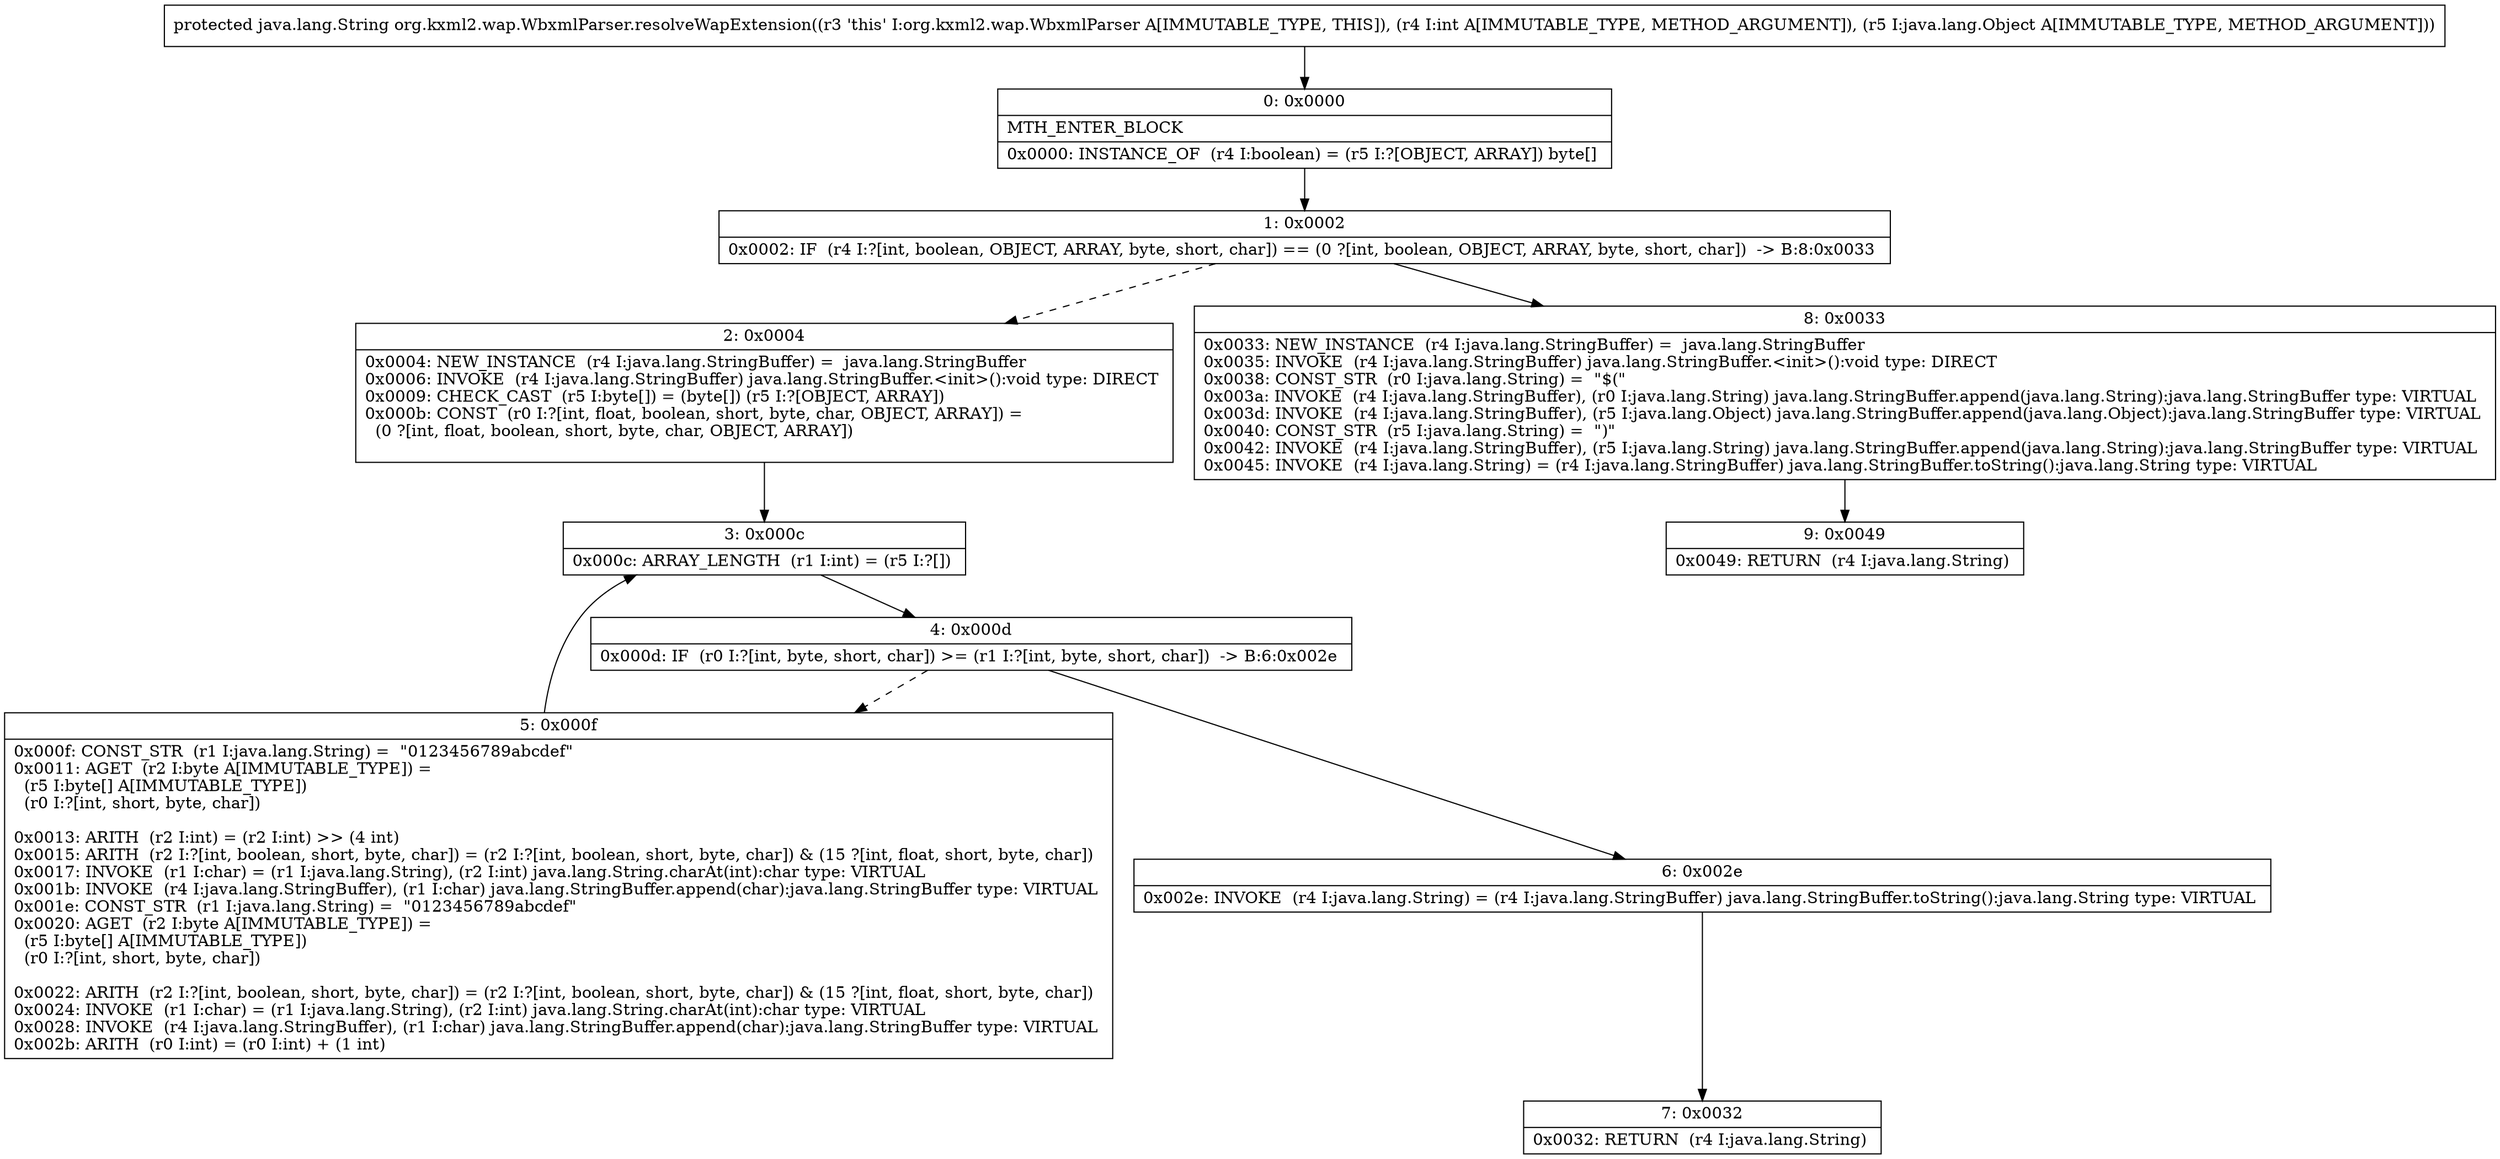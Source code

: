 digraph "CFG fororg.kxml2.wap.WbxmlParser.resolveWapExtension(ILjava\/lang\/Object;)Ljava\/lang\/String;" {
Node_0 [shape=record,label="{0\:\ 0x0000|MTH_ENTER_BLOCK\l|0x0000: INSTANCE_OF  (r4 I:boolean) = (r5 I:?[OBJECT, ARRAY]) byte[] \l}"];
Node_1 [shape=record,label="{1\:\ 0x0002|0x0002: IF  (r4 I:?[int, boolean, OBJECT, ARRAY, byte, short, char]) == (0 ?[int, boolean, OBJECT, ARRAY, byte, short, char])  \-\> B:8:0x0033 \l}"];
Node_2 [shape=record,label="{2\:\ 0x0004|0x0004: NEW_INSTANCE  (r4 I:java.lang.StringBuffer) =  java.lang.StringBuffer \l0x0006: INVOKE  (r4 I:java.lang.StringBuffer) java.lang.StringBuffer.\<init\>():void type: DIRECT \l0x0009: CHECK_CAST  (r5 I:byte[]) = (byte[]) (r5 I:?[OBJECT, ARRAY]) \l0x000b: CONST  (r0 I:?[int, float, boolean, short, byte, char, OBJECT, ARRAY]) = \l  (0 ?[int, float, boolean, short, byte, char, OBJECT, ARRAY])\l \l}"];
Node_3 [shape=record,label="{3\:\ 0x000c|0x000c: ARRAY_LENGTH  (r1 I:int) = (r5 I:?[]) \l}"];
Node_4 [shape=record,label="{4\:\ 0x000d|0x000d: IF  (r0 I:?[int, byte, short, char]) \>= (r1 I:?[int, byte, short, char])  \-\> B:6:0x002e \l}"];
Node_5 [shape=record,label="{5\:\ 0x000f|0x000f: CONST_STR  (r1 I:java.lang.String) =  \"0123456789abcdef\" \l0x0011: AGET  (r2 I:byte A[IMMUTABLE_TYPE]) = \l  (r5 I:byte[] A[IMMUTABLE_TYPE])\l  (r0 I:?[int, short, byte, char])\l \l0x0013: ARITH  (r2 I:int) = (r2 I:int) \>\> (4 int) \l0x0015: ARITH  (r2 I:?[int, boolean, short, byte, char]) = (r2 I:?[int, boolean, short, byte, char]) & (15 ?[int, float, short, byte, char]) \l0x0017: INVOKE  (r1 I:char) = (r1 I:java.lang.String), (r2 I:int) java.lang.String.charAt(int):char type: VIRTUAL \l0x001b: INVOKE  (r4 I:java.lang.StringBuffer), (r1 I:char) java.lang.StringBuffer.append(char):java.lang.StringBuffer type: VIRTUAL \l0x001e: CONST_STR  (r1 I:java.lang.String) =  \"0123456789abcdef\" \l0x0020: AGET  (r2 I:byte A[IMMUTABLE_TYPE]) = \l  (r5 I:byte[] A[IMMUTABLE_TYPE])\l  (r0 I:?[int, short, byte, char])\l \l0x0022: ARITH  (r2 I:?[int, boolean, short, byte, char]) = (r2 I:?[int, boolean, short, byte, char]) & (15 ?[int, float, short, byte, char]) \l0x0024: INVOKE  (r1 I:char) = (r1 I:java.lang.String), (r2 I:int) java.lang.String.charAt(int):char type: VIRTUAL \l0x0028: INVOKE  (r4 I:java.lang.StringBuffer), (r1 I:char) java.lang.StringBuffer.append(char):java.lang.StringBuffer type: VIRTUAL \l0x002b: ARITH  (r0 I:int) = (r0 I:int) + (1 int) \l}"];
Node_6 [shape=record,label="{6\:\ 0x002e|0x002e: INVOKE  (r4 I:java.lang.String) = (r4 I:java.lang.StringBuffer) java.lang.StringBuffer.toString():java.lang.String type: VIRTUAL \l}"];
Node_7 [shape=record,label="{7\:\ 0x0032|0x0032: RETURN  (r4 I:java.lang.String) \l}"];
Node_8 [shape=record,label="{8\:\ 0x0033|0x0033: NEW_INSTANCE  (r4 I:java.lang.StringBuffer) =  java.lang.StringBuffer \l0x0035: INVOKE  (r4 I:java.lang.StringBuffer) java.lang.StringBuffer.\<init\>():void type: DIRECT \l0x0038: CONST_STR  (r0 I:java.lang.String) =  \"$(\" \l0x003a: INVOKE  (r4 I:java.lang.StringBuffer), (r0 I:java.lang.String) java.lang.StringBuffer.append(java.lang.String):java.lang.StringBuffer type: VIRTUAL \l0x003d: INVOKE  (r4 I:java.lang.StringBuffer), (r5 I:java.lang.Object) java.lang.StringBuffer.append(java.lang.Object):java.lang.StringBuffer type: VIRTUAL \l0x0040: CONST_STR  (r5 I:java.lang.String) =  \")\" \l0x0042: INVOKE  (r4 I:java.lang.StringBuffer), (r5 I:java.lang.String) java.lang.StringBuffer.append(java.lang.String):java.lang.StringBuffer type: VIRTUAL \l0x0045: INVOKE  (r4 I:java.lang.String) = (r4 I:java.lang.StringBuffer) java.lang.StringBuffer.toString():java.lang.String type: VIRTUAL \l}"];
Node_9 [shape=record,label="{9\:\ 0x0049|0x0049: RETURN  (r4 I:java.lang.String) \l}"];
MethodNode[shape=record,label="{protected java.lang.String org.kxml2.wap.WbxmlParser.resolveWapExtension((r3 'this' I:org.kxml2.wap.WbxmlParser A[IMMUTABLE_TYPE, THIS]), (r4 I:int A[IMMUTABLE_TYPE, METHOD_ARGUMENT]), (r5 I:java.lang.Object A[IMMUTABLE_TYPE, METHOD_ARGUMENT])) }"];
MethodNode -> Node_0;
Node_0 -> Node_1;
Node_1 -> Node_2[style=dashed];
Node_1 -> Node_8;
Node_2 -> Node_3;
Node_3 -> Node_4;
Node_4 -> Node_5[style=dashed];
Node_4 -> Node_6;
Node_5 -> Node_3;
Node_6 -> Node_7;
Node_8 -> Node_9;
}

